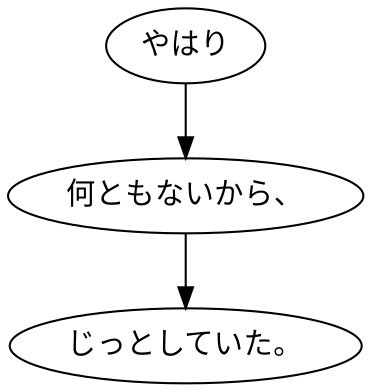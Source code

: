 digraph graph4558 {
	node0 [label="やはり"];
	node1 [label="何ともないから、"];
	node2 [label="じっとしていた。"];
	node0 -> node1;
	node1 -> node2;
}

